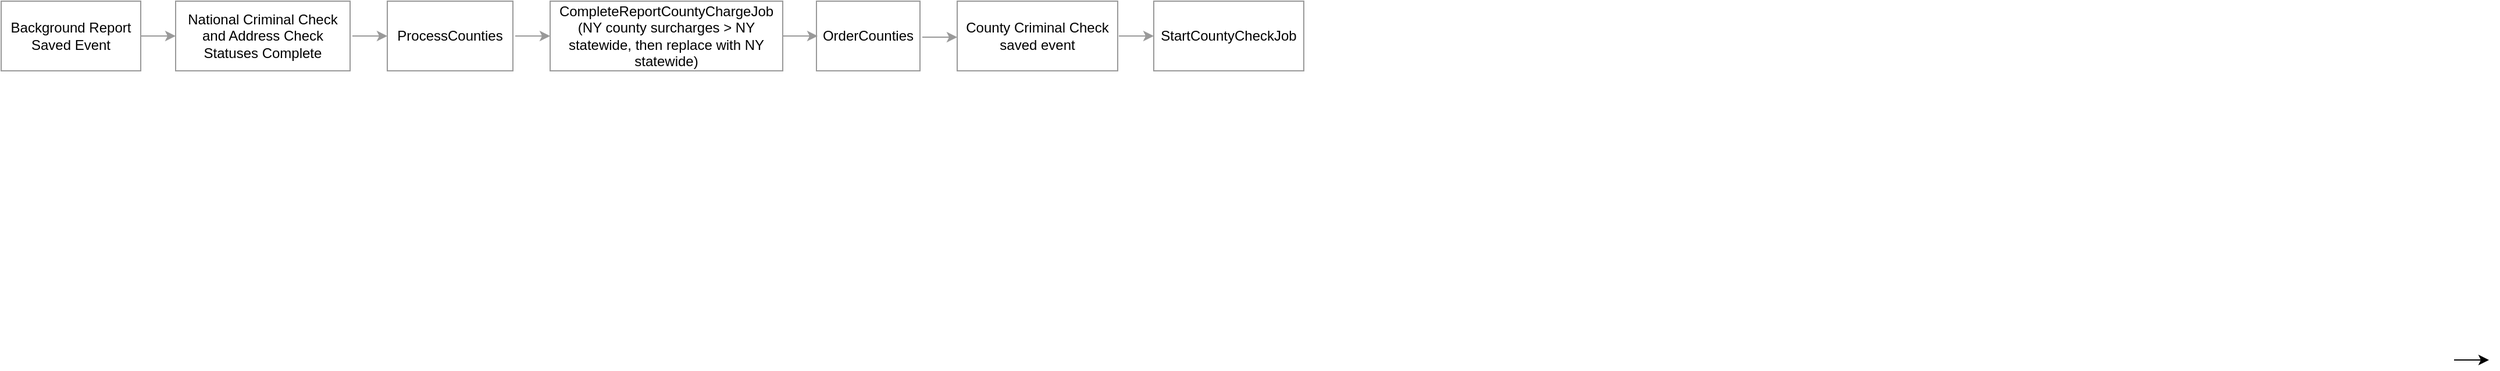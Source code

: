 <mxfile version="21.7.4" type="github">
  <diagram name="Page-1" id="lCDHvuFwO_Oo8ZvdKnjj">
    <mxGraphModel dx="2284" dy="758" grid="0" gridSize="10" guides="0" tooltips="1" connect="1" arrows="1" fold="1" page="1" pageScale="1" pageWidth="850" pageHeight="1100" math="0" shadow="0">
      <root>
        <mxCell id="0" />
        <mxCell id="1" parent="0" />
        <mxCell id="qOTQIHq2Qko7lhdbGlyr-1" value="National Criminal Check and Address Check Statuses Complete" style="rounded=0;whiteSpace=wrap;html=1;strokeColor=#999999;fillColor=#FFFFFF;labelBackgroundColor=none;" parent="1" vertex="1">
          <mxGeometry x="1" y="41" width="150" height="60" as="geometry" />
        </mxCell>
        <mxCell id="qOTQIHq2Qko7lhdbGlyr-2" value="" style="endArrow=classic;html=1;rounded=0;strokeColor=#999999;fillColor=#FFFFFF;labelBackgroundColor=none;" parent="1" edge="1">
          <mxGeometry width="50" height="50" relative="1" as="geometry">
            <mxPoint x="153" y="71" as="sourcePoint" />
            <mxPoint x="183" y="71" as="targetPoint" />
          </mxGeometry>
        </mxCell>
        <mxCell id="qOTQIHq2Qko7lhdbGlyr-3" value="ProcessCounties" style="rounded=0;whiteSpace=wrap;html=1;strokeColor=#999999;fillColor=#FFFFFF;labelBackgroundColor=none;" parent="1" vertex="1">
          <mxGeometry x="183" y="41" width="108" height="60" as="geometry" />
        </mxCell>
        <mxCell id="qOTQIHq2Qko7lhdbGlyr-4" value="" style="endArrow=classic;html=1;rounded=0;strokeColor=#999999;fillColor=#FFFFFF;labelBackgroundColor=none;" parent="1" edge="1">
          <mxGeometry width="50" height="50" relative="1" as="geometry">
            <mxPoint x="293" y="71" as="sourcePoint" />
            <mxPoint x="323" y="71" as="targetPoint" />
          </mxGeometry>
        </mxCell>
        <mxCell id="qOTQIHq2Qko7lhdbGlyr-5" value="CompleteReportCountyChargeJob&lt;br&gt;(NY county surcharges &amp;gt; NY statewide, then replace with NY statewide)" style="rounded=0;whiteSpace=wrap;html=1;strokeColor=#999999;fillColor=#FFFFFF;labelBackgroundColor=none;" parent="1" vertex="1">
          <mxGeometry x="323" y="41" width="200" height="60" as="geometry" />
        </mxCell>
        <mxCell id="qOTQIHq2Qko7lhdbGlyr-6" value="" style="endArrow=classic;html=1;rounded=0;strokeColor=#999999;fillColor=#FFFFFF;labelBackgroundColor=none;" parent="1" edge="1">
          <mxGeometry width="50" height="50" relative="1" as="geometry">
            <mxPoint x="643" y="72" as="sourcePoint" />
            <mxPoint x="673" y="72" as="targetPoint" />
          </mxGeometry>
        </mxCell>
        <mxCell id="qOTQIHq2Qko7lhdbGlyr-7" value="OrderCounties" style="rounded=0;whiteSpace=wrap;html=1;strokeColor=#999999;fillColor=#FFFFFF;labelBackgroundColor=none;" parent="1" vertex="1">
          <mxGeometry x="552" y="41" width="89" height="60" as="geometry" />
        </mxCell>
        <mxCell id="qOTQIHq2Qko7lhdbGlyr-8" value="" style="endArrow=classic;html=1;rounded=0;" parent="1" edge="1">
          <mxGeometry width="50" height="50" relative="1" as="geometry">
            <mxPoint x="1960" y="350" as="sourcePoint" />
            <mxPoint x="1990" y="350" as="targetPoint" />
          </mxGeometry>
        </mxCell>
        <mxCell id="qOTQIHq2Qko7lhdbGlyr-9" value="Background Report Saved Event" style="rounded=0;whiteSpace=wrap;html=1;strokeColor=#999999;fillColor=#FFFFFF;labelBackgroundColor=none;" parent="1" vertex="1">
          <mxGeometry x="-149" y="41" width="120" height="60" as="geometry" />
        </mxCell>
        <mxCell id="qOTQIHq2Qko7lhdbGlyr-10" value="" style="endArrow=classic;html=1;rounded=0;strokeColor=#999999;fillColor=#FFFFFF;labelBackgroundColor=none;" parent="1" edge="1">
          <mxGeometry width="50" height="50" relative="1" as="geometry">
            <mxPoint x="-29" y="71" as="sourcePoint" />
            <mxPoint x="1" y="71" as="targetPoint" />
          </mxGeometry>
        </mxCell>
        <mxCell id="qOTQIHq2Qko7lhdbGlyr-11" value="StartCountyCheckJob" style="rounded=0;whiteSpace=wrap;html=1;strokeColor=#999999;fillColor=#FFFFFF;labelBackgroundColor=none;" parent="1" vertex="1">
          <mxGeometry x="842" y="41" width="129" height="60" as="geometry" />
        </mxCell>
        <mxCell id="qOTQIHq2Qko7lhdbGlyr-12" value="" style="endArrow=classic;html=1;rounded=0;strokeColor=#999999;fillColor=#FFFFFF;labelBackgroundColor=none;" parent="1" edge="1">
          <mxGeometry width="50" height="50" relative="1" as="geometry">
            <mxPoint x="812" y="71" as="sourcePoint" />
            <mxPoint x="842" y="71" as="targetPoint" />
          </mxGeometry>
        </mxCell>
        <mxCell id="qOTQIHq2Qko7lhdbGlyr-13" value="" style="endArrow=classic;html=1;rounded=0;strokeColor=#999999;fillColor=#FFFFFF;labelBackgroundColor=none;" parent="1" edge="1">
          <mxGeometry width="50" height="50" relative="1" as="geometry">
            <mxPoint x="523" y="71" as="sourcePoint" />
            <mxPoint x="553" y="71" as="targetPoint" />
          </mxGeometry>
        </mxCell>
        <mxCell id="qOTQIHq2Qko7lhdbGlyr-14" value="County Criminal Check saved event" style="rounded=0;whiteSpace=wrap;html=1;strokeColor=#999999;fillColor=#FFFFFF;labelBackgroundColor=none;" parent="1" vertex="1">
          <mxGeometry x="673" y="41" width="138" height="60" as="geometry" />
        </mxCell>
      </root>
    </mxGraphModel>
  </diagram>
</mxfile>
